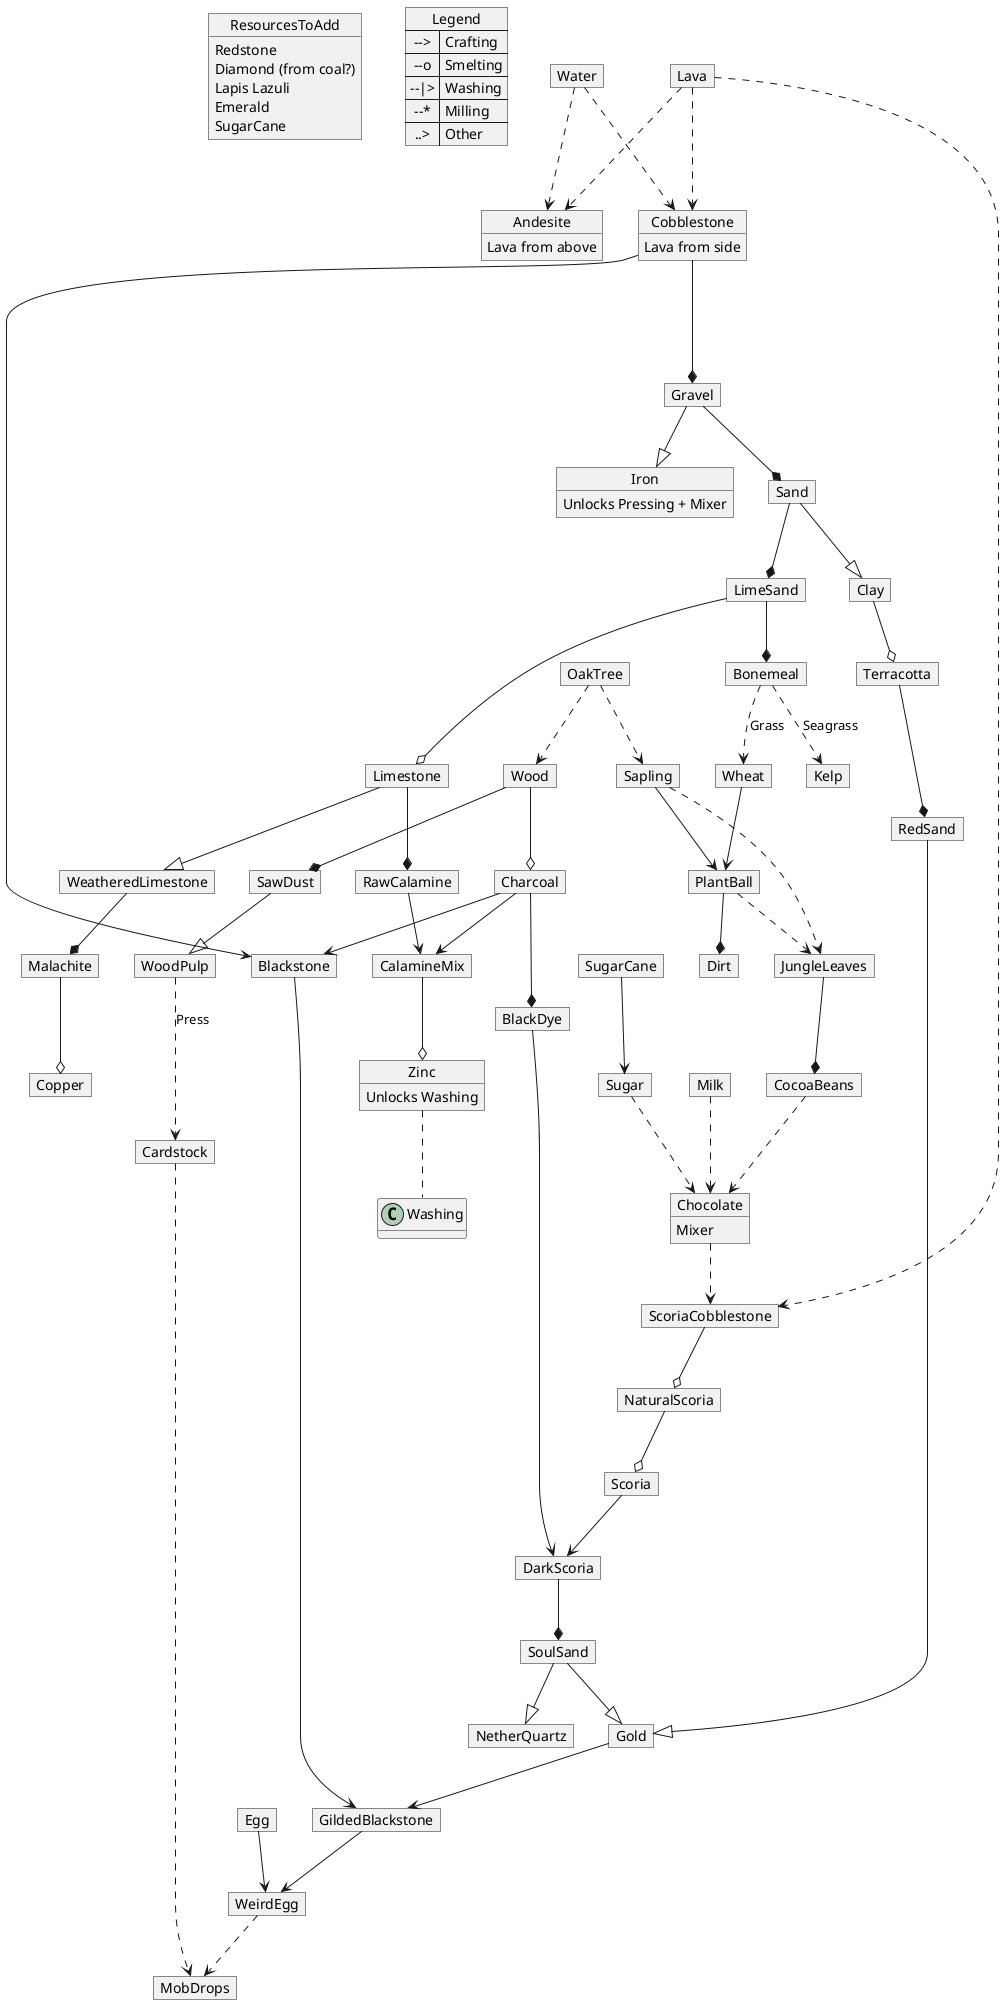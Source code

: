 @startuml
'https://plantuml.com/object-diagram
object ResourcesToAdd {
 Redstone
 Diamond (from coal?)
 Lapis Lazuli
 Emerald
 SugarCane
}

map Legend {
 --> => Crafting
 --o => Smelting
 --|> => Washing
 --* => Milling
 ..> => Other
}

'Objects
' Fluids
object Lava
object Water
object Chocolate

' Blocks
object Cobblestone {
    Lava from side
}
object Andesite {
    Lava from above
}
object ScoriaCobblestone
object NaturalScoria
object Scoria
object DarkScoria
object Gravel
object Sand
object RedSand
object LimeSand
object Limestone
object Dirt
object SoulSand
object Blackstone
object GildedBlackstone
object Terracotta

' Plants
object OakTree
object Wood
object Sapling
object PlantBall
object Wheat
object Bonemeal
object Charcoal
object Kelp
object JungleLeaves
object CocoaBeans
object SugarCane
object Sugar

' Mobs
object Milk
object Egg

' Minerals
object Zinc
object Copper
Zinc : Unlocks Washing
Zinc .. Washing
'package Washing {
    object Iron
    Iron : Unlocks Pressing + Mixer
    object Clay
    object NetherQuartz
    object Gold
    object WeatheredLimestone
'}


' Misc
object BlackDye
object CalamineMix
object RawCalamine
object Malachite
object SawDust
object WoodPulp
object Cardstock
object WeirdEgg

object MobDrops

'Arrows

' Blocks from Fluids and other misc interactions
Lava ..> Cobblestone
Water ..> Cobblestone
Lava ..> Andesite
Water ..> Andesite
Lava ..> ScoriaCobblestone
Chocolate ..> ScoriaCobblestone

OakTree ..> Wood
OakTree ..> Sapling
Bonemeal ..> Wheat : Grass
Bonemeal ..> Kelp : Seagrass
WoodPulp ..> Cardstock : Press

Sugar ..> Chocolate
Milk ..> Chocolate
CocoaBeans ..> Chocolate
Chocolate : Mixer

WeirdEgg ..> MobDrops
Cardstock ..> MobDrops

Sapling ..> JungleLeaves
PlantBall ..> JungleLeaves

' Milling --*
Cobblestone ---* Gravel
Gravel --* Sand
Sand --* LimeSand
Limestone --* RawCalamine
LimeSand --* Bonemeal
Charcoal --* BlackDye
DarkScoria --* SoulSand
Wood --* SawDust
JungleLeaves --* CocoaBeans
WeatheredLimestone --* Malachite
PlantBall --* Dirt
Terracotta --* RedSand

' Washing --|>
Gravel --|> Iron
Sand --|> Clay
SoulSand --|> NetherQuartz
SoulSand --|> Gold
SawDust --|> WoodPulp
Limestone --|> WeatheredLimestone
RedSand --|> Gold


' Smelting --o
Wood --o Charcoal
ScoriaCobblestone --o NaturalScoria
NaturalScoria --o Scoria
LimeSand --o Limestone
CalamineMix --o Zinc
Malachite --o Copper
Clay --o Terracotta


' Crafting -->
SugarCane --> Sugar
BlackDye --> DarkScoria
Scoria --> DarkScoria
Charcoal --> CalamineMix
RawCalamine --> CalamineMix
Wheat --> PlantBall
Sapling --> PlantBall
Cobblestone --> Blackstone
Charcoal --> Blackstone
Gold --> GildedBlackstone
Blackstone --> GildedBlackstone
GildedBlackstone --> WeirdEgg
Egg --> WeirdEgg

hide empty attributes

@enduml
